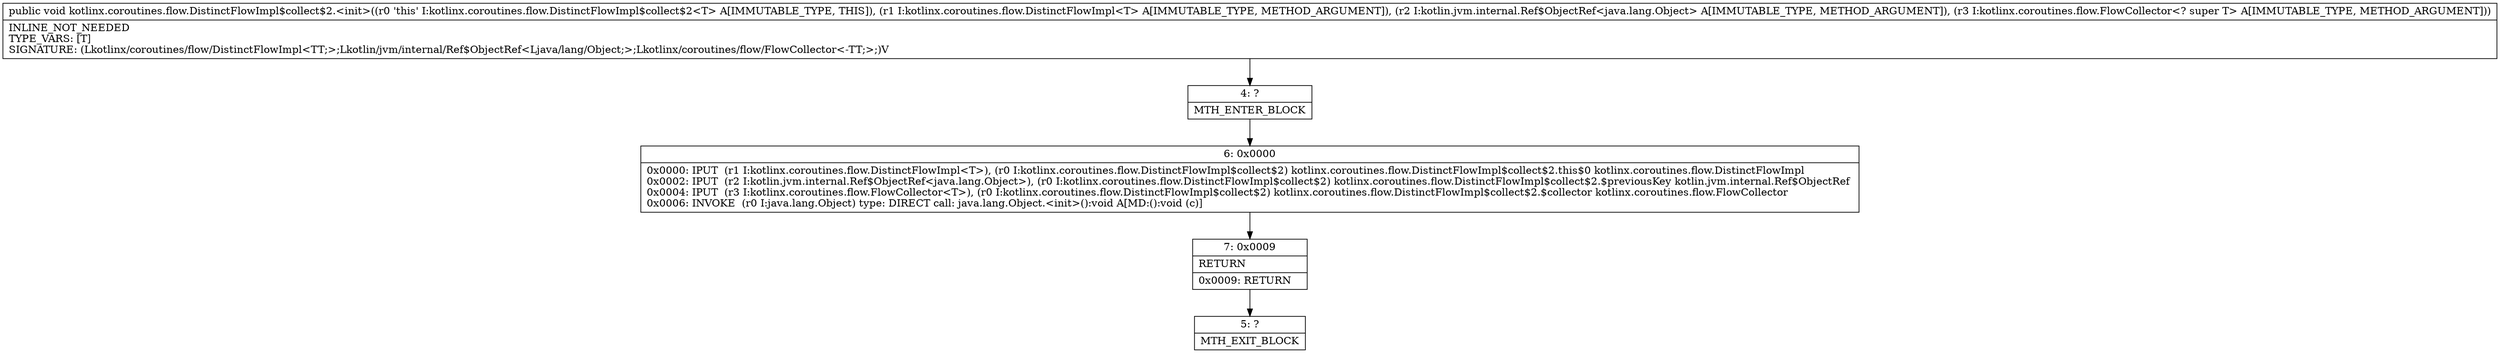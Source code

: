 digraph "CFG forkotlinx.coroutines.flow.DistinctFlowImpl$collect$2.\<init\>(Lkotlinx\/coroutines\/flow\/DistinctFlowImpl;Lkotlin\/jvm\/internal\/Ref$ObjectRef;Lkotlinx\/coroutines\/flow\/FlowCollector;)V" {
Node_4 [shape=record,label="{4\:\ ?|MTH_ENTER_BLOCK\l}"];
Node_6 [shape=record,label="{6\:\ 0x0000|0x0000: IPUT  (r1 I:kotlinx.coroutines.flow.DistinctFlowImpl\<T\>), (r0 I:kotlinx.coroutines.flow.DistinctFlowImpl$collect$2) kotlinx.coroutines.flow.DistinctFlowImpl$collect$2.this$0 kotlinx.coroutines.flow.DistinctFlowImpl \l0x0002: IPUT  (r2 I:kotlin.jvm.internal.Ref$ObjectRef\<java.lang.Object\>), (r0 I:kotlinx.coroutines.flow.DistinctFlowImpl$collect$2) kotlinx.coroutines.flow.DistinctFlowImpl$collect$2.$previousKey kotlin.jvm.internal.Ref$ObjectRef \l0x0004: IPUT  (r3 I:kotlinx.coroutines.flow.FlowCollector\<T\>), (r0 I:kotlinx.coroutines.flow.DistinctFlowImpl$collect$2) kotlinx.coroutines.flow.DistinctFlowImpl$collect$2.$collector kotlinx.coroutines.flow.FlowCollector \l0x0006: INVOKE  (r0 I:java.lang.Object) type: DIRECT call: java.lang.Object.\<init\>():void A[MD:():void (c)]\l}"];
Node_7 [shape=record,label="{7\:\ 0x0009|RETURN\l|0x0009: RETURN   \l}"];
Node_5 [shape=record,label="{5\:\ ?|MTH_EXIT_BLOCK\l}"];
MethodNode[shape=record,label="{public void kotlinx.coroutines.flow.DistinctFlowImpl$collect$2.\<init\>((r0 'this' I:kotlinx.coroutines.flow.DistinctFlowImpl$collect$2\<T\> A[IMMUTABLE_TYPE, THIS]), (r1 I:kotlinx.coroutines.flow.DistinctFlowImpl\<T\> A[IMMUTABLE_TYPE, METHOD_ARGUMENT]), (r2 I:kotlin.jvm.internal.Ref$ObjectRef\<java.lang.Object\> A[IMMUTABLE_TYPE, METHOD_ARGUMENT]), (r3 I:kotlinx.coroutines.flow.FlowCollector\<? super T\> A[IMMUTABLE_TYPE, METHOD_ARGUMENT]))  | INLINE_NOT_NEEDED\lTYPE_VARS: [T]\lSIGNATURE: (Lkotlinx\/coroutines\/flow\/DistinctFlowImpl\<TT;\>;Lkotlin\/jvm\/internal\/Ref$ObjectRef\<Ljava\/lang\/Object;\>;Lkotlinx\/coroutines\/flow\/FlowCollector\<\-TT;\>;)V\l}"];
MethodNode -> Node_4;Node_4 -> Node_6;
Node_6 -> Node_7;
Node_7 -> Node_5;
}

